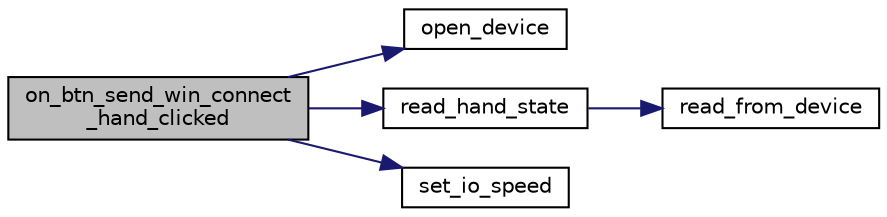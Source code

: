digraph "on_btn_send_win_connect_hand_clicked"
{
  edge [fontname="Helvetica",fontsize="10",labelfontname="Helvetica",labelfontsize="10"];
  node [fontname="Helvetica",fontsize="10",shape=record];
  rankdir="LR";
  Node66 [label="on_btn_send_win_connect\l_hand_clicked",height=0.2,width=0.4,color="black", fillcolor="grey75", style="filled", fontcolor="black"];
  Node66 -> Node67 [color="midnightblue",fontsize="10",style="solid",fontname="Helvetica"];
  Node67 [label="open_device",height=0.2,width=0.4,color="black", fillcolor="white", style="filled",URL="$Hand_8c.html#a9f9f0a7f9864206da40ff2138734bb95",tooltip="Open device for communication. "];
  Node66 -> Node68 [color="midnightblue",fontsize="10",style="solid",fontname="Helvetica"];
  Node68 [label="read_hand_state",height=0.2,width=0.4,color="black", fillcolor="white", style="filled",URL="$main_8c.html#a4dcd2fee715efe4521a6e4ff95af2607",tooltip="Read servo positions from hand. "];
  Node68 -> Node69 [color="midnightblue",fontsize="10",style="solid",fontname="Helvetica"];
  Node69 [label="read_from_device",height=0.2,width=0.4,color="black", fillcolor="white", style="filled",URL="$Hand_8c.html#aa3b99a67181923f3d668d7f2537251d9",tooltip="Reads data from connected device via serial line. "];
  Node66 -> Node70 [color="midnightblue",fontsize="10",style="solid",fontname="Helvetica"];
  Node70 [label="set_io_speed",height=0.2,width=0.4,color="black", fillcolor="white", style="filled",URL="$Hand_8c.html#af89dee82accc54acc7c5c30425de43aa",tooltip="Sets I/O baud rate and RTS, DTR flags. "];
}

